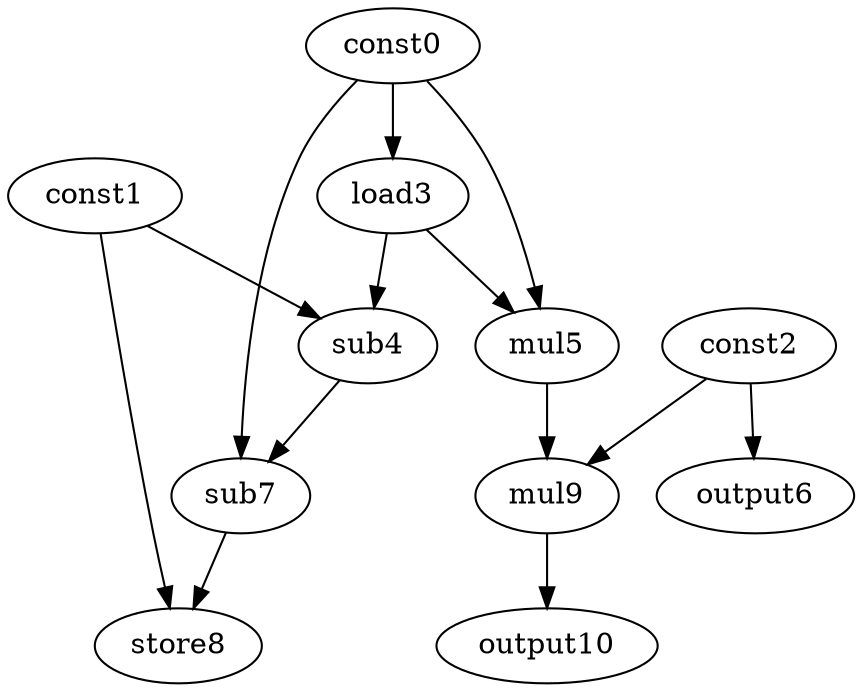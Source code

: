 digraph G { 
const0[opcode=const]; 
const1[opcode=const]; 
const2[opcode=const]; 
load3[opcode=load]; 
sub4[opcode=sub]; 
mul5[opcode=mul]; 
output6[opcode=output]; 
sub7[opcode=sub]; 
store8[opcode=store]; 
mul9[opcode=mul]; 
output10[opcode=output]; 
const0->load3[operand=0];
const2->output6[operand=0];
const1->sub4[operand=0];
load3->sub4[operand=1];
const0->mul5[operand=0];
load3->mul5[operand=1];
const0->sub7[operand=0];
sub4->sub7[operand=1];
const2->mul9[operand=0];
mul5->mul9[operand=1];
const1->store8[operand=0];
sub7->store8[operand=1];
mul9->output10[operand=0];
}
